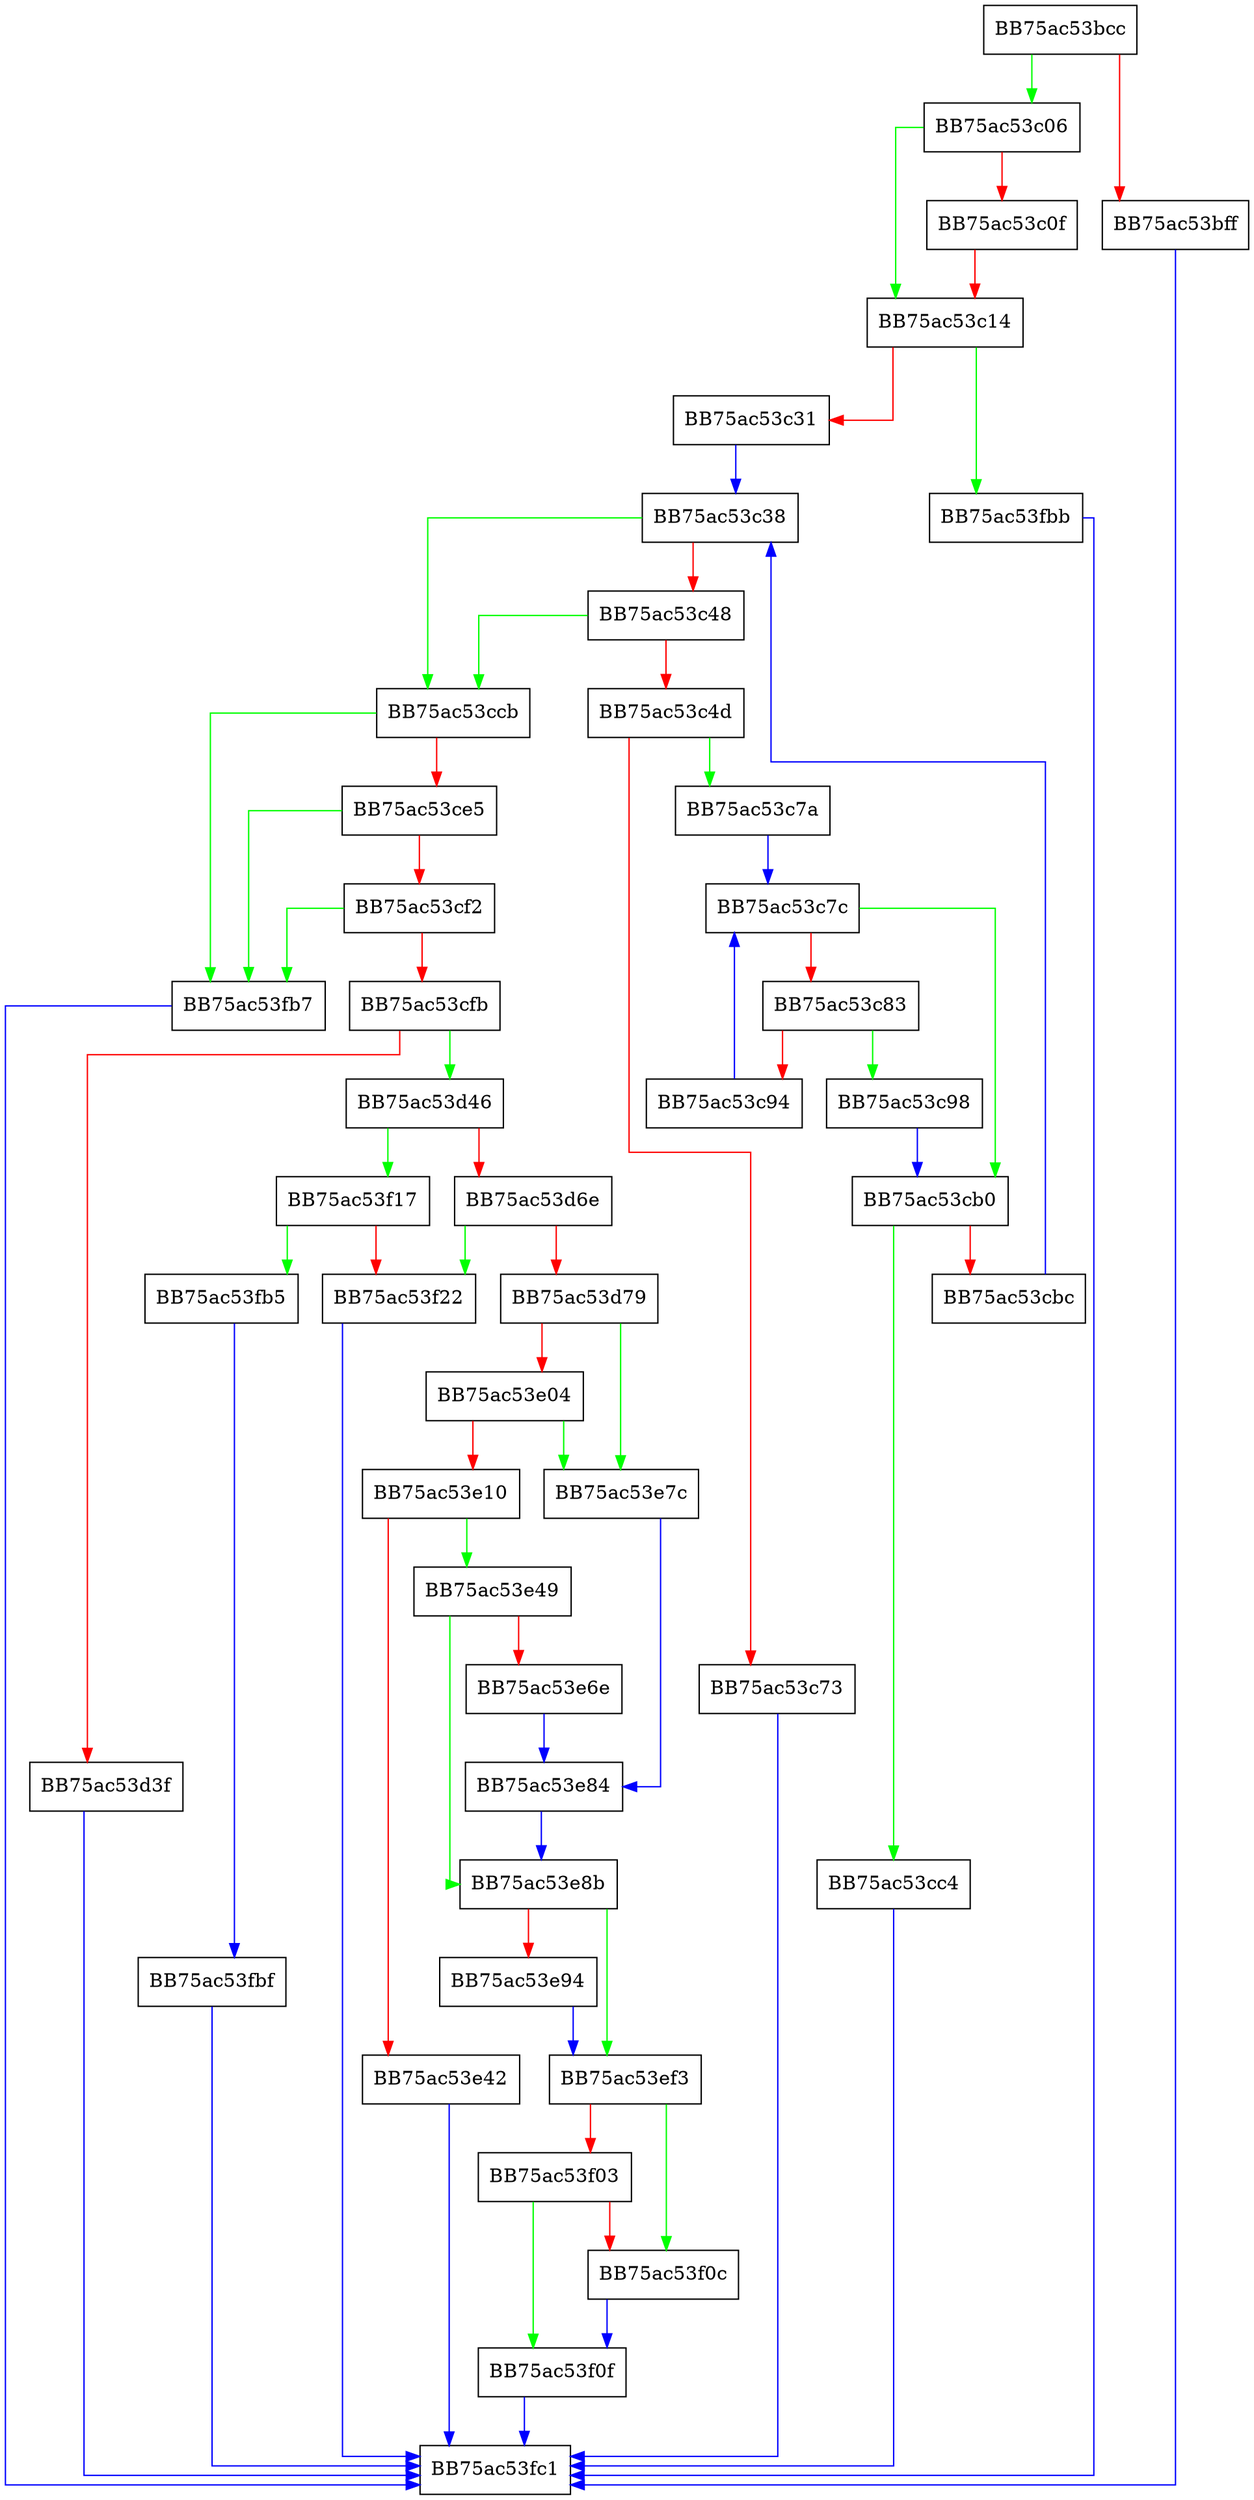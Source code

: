 digraph FindNextValidVolumeInImage {
  node [shape="box"];
  graph [splines=ortho];
  BB75ac53bcc -> BB75ac53c06 [color="green"];
  BB75ac53bcc -> BB75ac53bff [color="red"];
  BB75ac53bff -> BB75ac53fc1 [color="blue"];
  BB75ac53c06 -> BB75ac53c14 [color="green"];
  BB75ac53c06 -> BB75ac53c0f [color="red"];
  BB75ac53c0f -> BB75ac53c14 [color="red"];
  BB75ac53c14 -> BB75ac53fbb [color="green"];
  BB75ac53c14 -> BB75ac53c31 [color="red"];
  BB75ac53c31 -> BB75ac53c38 [color="blue"];
  BB75ac53c38 -> BB75ac53ccb [color="green"];
  BB75ac53c38 -> BB75ac53c48 [color="red"];
  BB75ac53c48 -> BB75ac53ccb [color="green"];
  BB75ac53c48 -> BB75ac53c4d [color="red"];
  BB75ac53c4d -> BB75ac53c7a [color="green"];
  BB75ac53c4d -> BB75ac53c73 [color="red"];
  BB75ac53c73 -> BB75ac53fc1 [color="blue"];
  BB75ac53c7a -> BB75ac53c7c [color="blue"];
  BB75ac53c7c -> BB75ac53cb0 [color="green"];
  BB75ac53c7c -> BB75ac53c83 [color="red"];
  BB75ac53c83 -> BB75ac53c98 [color="green"];
  BB75ac53c83 -> BB75ac53c94 [color="red"];
  BB75ac53c94 -> BB75ac53c7c [color="blue"];
  BB75ac53c98 -> BB75ac53cb0 [color="blue"];
  BB75ac53cb0 -> BB75ac53cc4 [color="green"];
  BB75ac53cb0 -> BB75ac53cbc [color="red"];
  BB75ac53cbc -> BB75ac53c38 [color="blue"];
  BB75ac53cc4 -> BB75ac53fc1 [color="blue"];
  BB75ac53ccb -> BB75ac53fb7 [color="green"];
  BB75ac53ccb -> BB75ac53ce5 [color="red"];
  BB75ac53ce5 -> BB75ac53fb7 [color="green"];
  BB75ac53ce5 -> BB75ac53cf2 [color="red"];
  BB75ac53cf2 -> BB75ac53fb7 [color="green"];
  BB75ac53cf2 -> BB75ac53cfb [color="red"];
  BB75ac53cfb -> BB75ac53d46 [color="green"];
  BB75ac53cfb -> BB75ac53d3f [color="red"];
  BB75ac53d3f -> BB75ac53fc1 [color="blue"];
  BB75ac53d46 -> BB75ac53f17 [color="green"];
  BB75ac53d46 -> BB75ac53d6e [color="red"];
  BB75ac53d6e -> BB75ac53f22 [color="green"];
  BB75ac53d6e -> BB75ac53d79 [color="red"];
  BB75ac53d79 -> BB75ac53e7c [color="green"];
  BB75ac53d79 -> BB75ac53e04 [color="red"];
  BB75ac53e04 -> BB75ac53e7c [color="green"];
  BB75ac53e04 -> BB75ac53e10 [color="red"];
  BB75ac53e10 -> BB75ac53e49 [color="green"];
  BB75ac53e10 -> BB75ac53e42 [color="red"];
  BB75ac53e42 -> BB75ac53fc1 [color="blue"];
  BB75ac53e49 -> BB75ac53e8b [color="green"];
  BB75ac53e49 -> BB75ac53e6e [color="red"];
  BB75ac53e6e -> BB75ac53e84 [color="blue"];
  BB75ac53e7c -> BB75ac53e84 [color="blue"];
  BB75ac53e84 -> BB75ac53e8b [color="blue"];
  BB75ac53e8b -> BB75ac53ef3 [color="green"];
  BB75ac53e8b -> BB75ac53e94 [color="red"];
  BB75ac53e94 -> BB75ac53ef3 [color="blue"];
  BB75ac53ef3 -> BB75ac53f0c [color="green"];
  BB75ac53ef3 -> BB75ac53f03 [color="red"];
  BB75ac53f03 -> BB75ac53f0f [color="green"];
  BB75ac53f03 -> BB75ac53f0c [color="red"];
  BB75ac53f0c -> BB75ac53f0f [color="blue"];
  BB75ac53f0f -> BB75ac53fc1 [color="blue"];
  BB75ac53f17 -> BB75ac53fb5 [color="green"];
  BB75ac53f17 -> BB75ac53f22 [color="red"];
  BB75ac53f22 -> BB75ac53fc1 [color="blue"];
  BB75ac53fb5 -> BB75ac53fbf [color="blue"];
  BB75ac53fb7 -> BB75ac53fc1 [color="blue"];
  BB75ac53fbb -> BB75ac53fc1 [color="blue"];
  BB75ac53fbf -> BB75ac53fc1 [color="blue"];
}